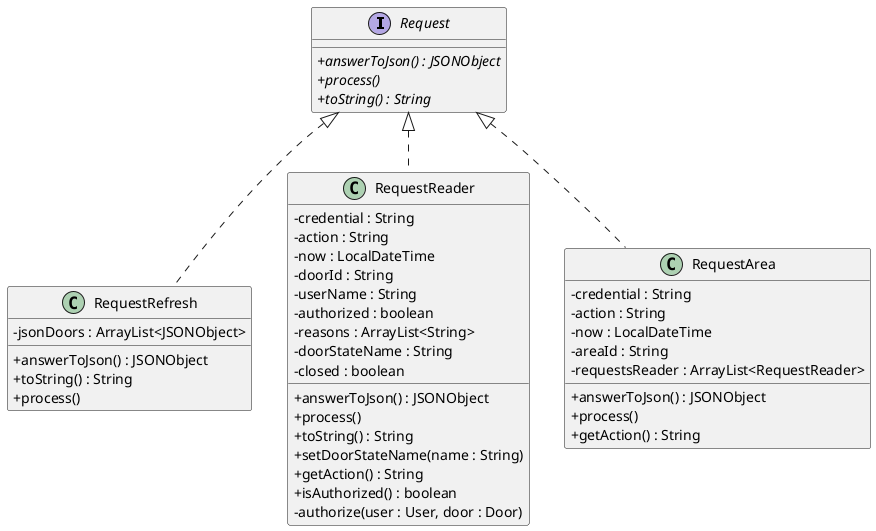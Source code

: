 @startuml
'https://plantuml.com/class-diagram
skinparam classAttributeIconSize 0

interface Request {
+ {abstract} answerToJson() : JSONObject
+ {abstract} process()
+ {abstract} toString() : String
}

class RequestRefresh implements Request {
- jsonDoors : ArrayList<JSONObject>
+ answerToJson() : JSONObject
+ toString() : String
+ process()
}

class RequestReader implements Request {
- credential : String
- action : String
- now : LocalDateTime
- doorId : String
- userName : String
- authorized : boolean
- reasons : ArrayList<String>
- doorStateName : String
- closed : boolean
+ answerToJson() : JSONObject
+ process()
+ toString() : String
+ setDoorStateName(name : String)
+ getAction() : String
+ isAuthorized() : boolean
- authorize(user : User, door : Door)
}

class RequestArea implements Request {
- credential : String
- action : String
- now : LocalDateTime
- areaId : String
- requestsReader : ArrayList<RequestReader>
+ answerToJson() : JSONObject
+ process()
+ getAction() : String
}


@enduml